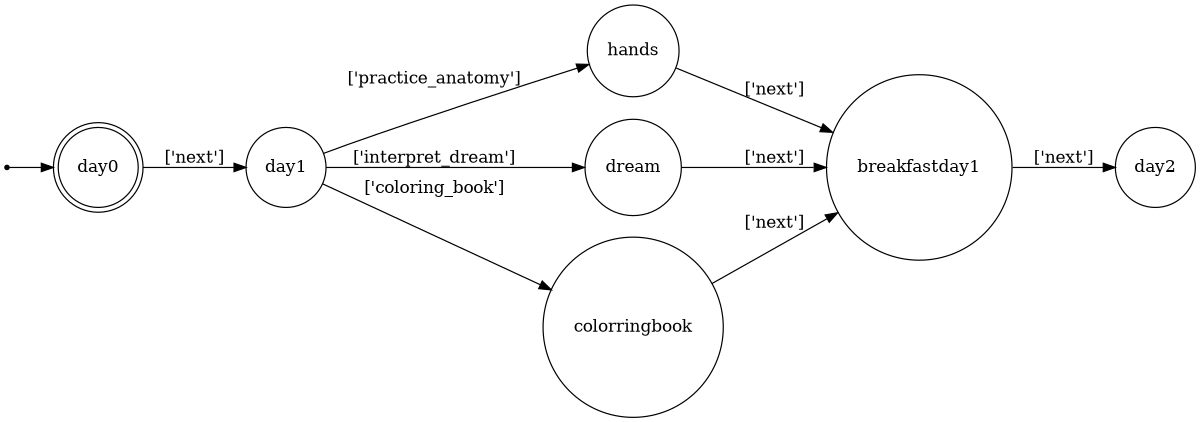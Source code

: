 digraph FSM {
	graph [rankdir=LR size="8,5"]
	node [shape=doublecircle]
	day0
	node [shape=point]
	qi
	qi -> day0
	node [shape=circle]
	day0 -> day1 [label="['next']"]
	day1 -> hands [label="['practice_anatomy']"]
	day1 -> dream [label="['interpret_dream']"]
	day1 -> colorringbook [label="['coloring_book']"]
	hands -> breakfastday1 [label="['next']"]
	dream -> breakfastday1 [label="['next']"]
	colorringbook -> breakfastday1 [label="['next']"]
	breakfastday1 -> day2 [label="['next']"]
}
